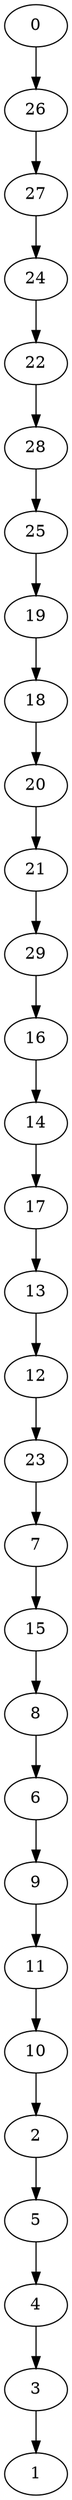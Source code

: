 digraph my_graph {
0;
26;
27;
24;
22;
28;
25;
19;
18;
20;
21;
29;
16;
14;
17;
13;
12;
23;
7;
15;
8;
6;
9;
11;
10;
2;
5;
4;
3;
1;
0->26
26->27
27->24
24->22
22->28
28->25
25->19
19->18
18->20
20->21
21->29
29->16
16->14
14->17
17->13
13->12
12->23
23->7
7->15
15->8
8->6
6->9
9->11
11->10
10->2
2->5
5->4
4->3
3->1
}